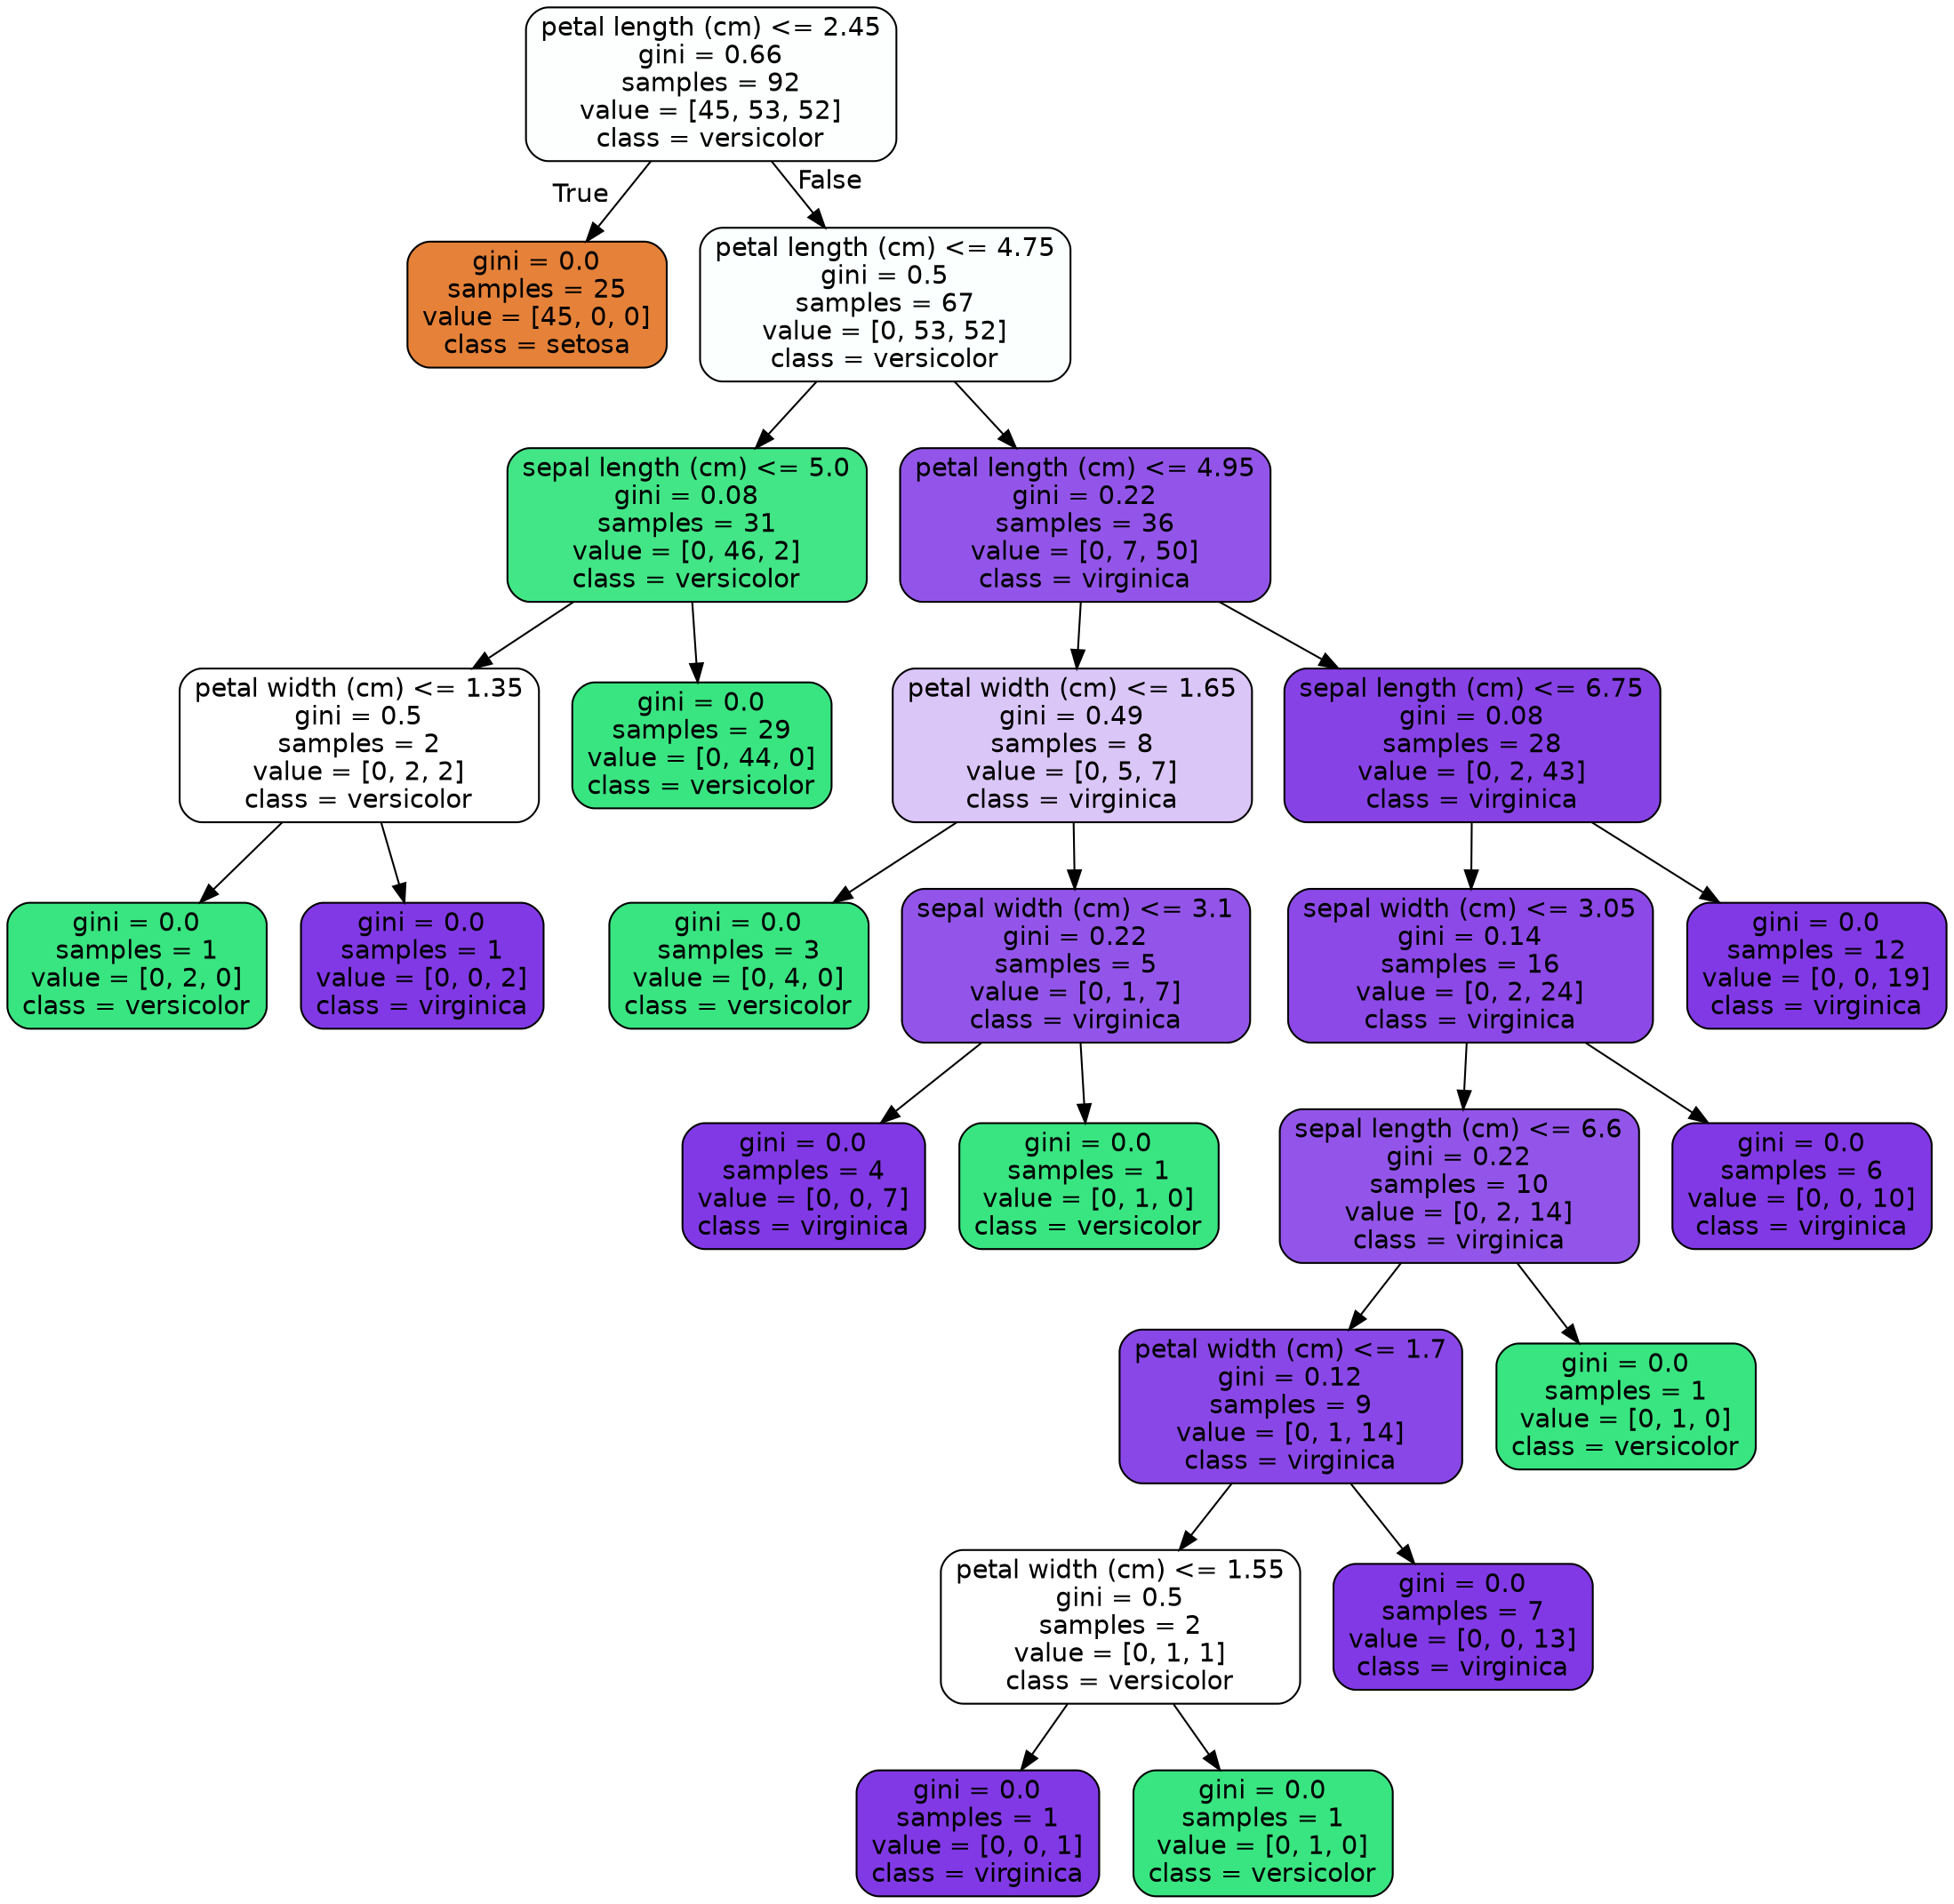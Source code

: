 digraph Tree {
node [shape=box, style="filled, rounded", color="black", fontname="helvetica"] ;
edge [fontname="helvetica"] ;
0 [label="petal length (cm) <= 2.45\ngini = 0.66\nsamples = 92\nvalue = [45, 53, 52]\nclass = versicolor", fillcolor="#fdfffe"] ;
1 [label="gini = 0.0\nsamples = 25\nvalue = [45, 0, 0]\nclass = setosa", fillcolor="#e58139"] ;
0 -> 1 [labeldistance=2.5, labelangle=45, headlabel="True"] ;
2 [label="petal length (cm) <= 4.75\ngini = 0.5\nsamples = 67\nvalue = [0, 53, 52]\nclass = versicolor", fillcolor="#fbfffd"] ;
0 -> 2 [labeldistance=2.5, labelangle=-45, headlabel="False"] ;
3 [label="sepal length (cm) <= 5.0\ngini = 0.08\nsamples = 31\nvalue = [0, 46, 2]\nclass = versicolor", fillcolor="#42e686"] ;
2 -> 3 ;
4 [label="petal width (cm) <= 1.35\ngini = 0.5\nsamples = 2\nvalue = [0, 2, 2]\nclass = versicolor", fillcolor="#ffffff"] ;
3 -> 4 ;
5 [label="gini = 0.0\nsamples = 1\nvalue = [0, 2, 0]\nclass = versicolor", fillcolor="#39e581"] ;
4 -> 5 ;
6 [label="gini = 0.0\nsamples = 1\nvalue = [0, 0, 2]\nclass = virginica", fillcolor="#8139e5"] ;
4 -> 6 ;
7 [label="gini = 0.0\nsamples = 29\nvalue = [0, 44, 0]\nclass = versicolor", fillcolor="#39e581"] ;
3 -> 7 ;
8 [label="petal length (cm) <= 4.95\ngini = 0.22\nsamples = 36\nvalue = [0, 7, 50]\nclass = virginica", fillcolor="#9355e9"] ;
2 -> 8 ;
9 [label="petal width (cm) <= 1.65\ngini = 0.49\nsamples = 8\nvalue = [0, 5, 7]\nclass = virginica", fillcolor="#dbc6f8"] ;
8 -> 9 ;
10 [label="gini = 0.0\nsamples = 3\nvalue = [0, 4, 0]\nclass = versicolor", fillcolor="#39e581"] ;
9 -> 10 ;
11 [label="sepal width (cm) <= 3.1\ngini = 0.22\nsamples = 5\nvalue = [0, 1, 7]\nclass = virginica", fillcolor="#9355e9"] ;
9 -> 11 ;
12 [label="gini = 0.0\nsamples = 4\nvalue = [0, 0, 7]\nclass = virginica", fillcolor="#8139e5"] ;
11 -> 12 ;
13 [label="gini = 0.0\nsamples = 1\nvalue = [0, 1, 0]\nclass = versicolor", fillcolor="#39e581"] ;
11 -> 13 ;
14 [label="sepal length (cm) <= 6.75\ngini = 0.08\nsamples = 28\nvalue = [0, 2, 43]\nclass = virginica", fillcolor="#8742e6"] ;
8 -> 14 ;
15 [label="sepal width (cm) <= 3.05\ngini = 0.14\nsamples = 16\nvalue = [0, 2, 24]\nclass = virginica", fillcolor="#8c49e7"] ;
14 -> 15 ;
16 [label="sepal length (cm) <= 6.6\ngini = 0.22\nsamples = 10\nvalue = [0, 2, 14]\nclass = virginica", fillcolor="#9355e9"] ;
15 -> 16 ;
17 [label="petal width (cm) <= 1.7\ngini = 0.12\nsamples = 9\nvalue = [0, 1, 14]\nclass = virginica", fillcolor="#8a47e7"] ;
16 -> 17 ;
18 [label="petal width (cm) <= 1.55\ngini = 0.5\nsamples = 2\nvalue = [0, 1, 1]\nclass = versicolor", fillcolor="#ffffff"] ;
17 -> 18 ;
19 [label="gini = 0.0\nsamples = 1\nvalue = [0, 0, 1]\nclass = virginica", fillcolor="#8139e5"] ;
18 -> 19 ;
20 [label="gini = 0.0\nsamples = 1\nvalue = [0, 1, 0]\nclass = versicolor", fillcolor="#39e581"] ;
18 -> 20 ;
21 [label="gini = 0.0\nsamples = 7\nvalue = [0, 0, 13]\nclass = virginica", fillcolor="#8139e5"] ;
17 -> 21 ;
22 [label="gini = 0.0\nsamples = 1\nvalue = [0, 1, 0]\nclass = versicolor", fillcolor="#39e581"] ;
16 -> 22 ;
23 [label="gini = 0.0\nsamples = 6\nvalue = [0, 0, 10]\nclass = virginica", fillcolor="#8139e5"] ;
15 -> 23 ;
24 [label="gini = 0.0\nsamples = 12\nvalue = [0, 0, 19]\nclass = virginica", fillcolor="#8139e5"] ;
14 -> 24 ;
}